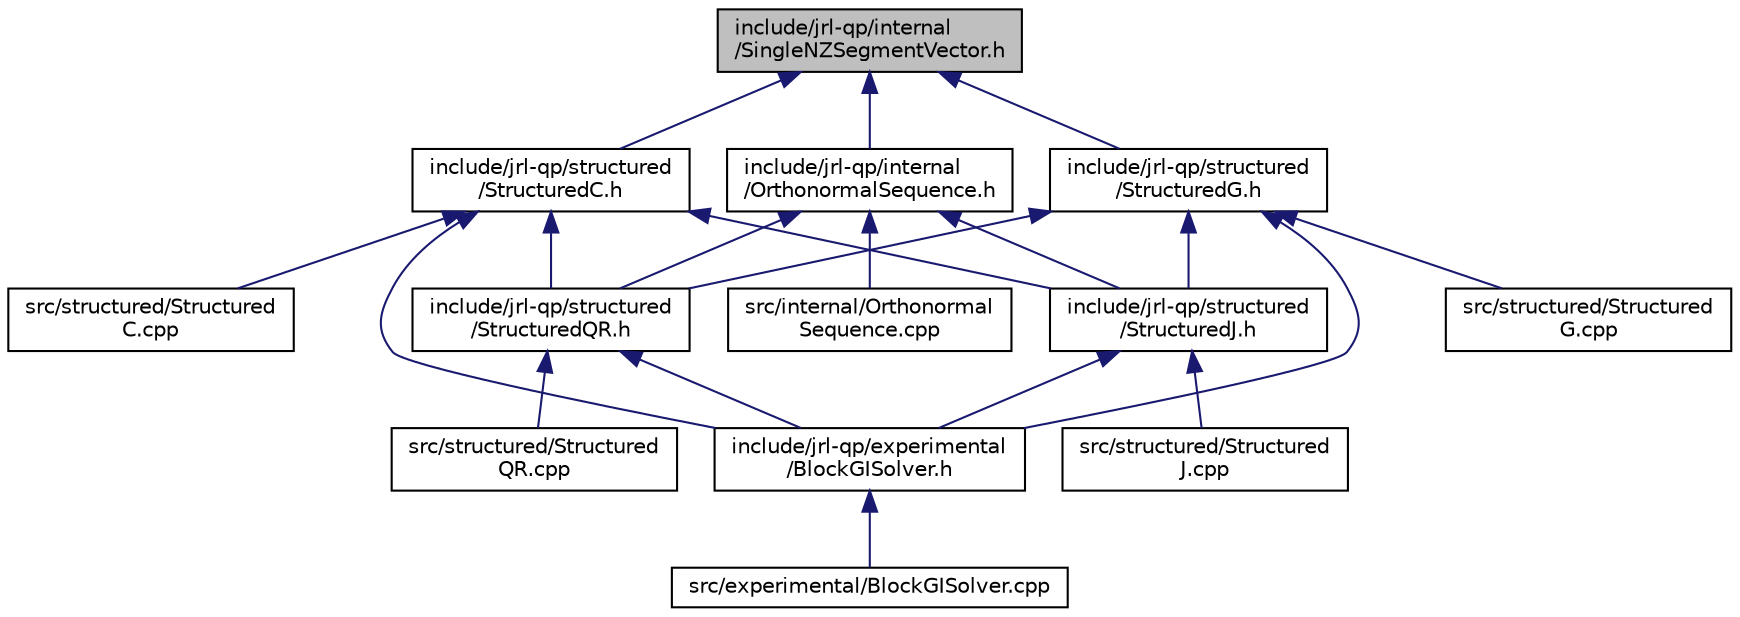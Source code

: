 digraph "include/jrl-qp/internal/SingleNZSegmentVector.h"
{
 // LATEX_PDF_SIZE
  edge [fontname="Helvetica",fontsize="10",labelfontname="Helvetica",labelfontsize="10"];
  node [fontname="Helvetica",fontsize="10",shape=record];
  Node1 [label="include/jrl-qp/internal\l/SingleNZSegmentVector.h",height=0.2,width=0.4,color="black", fillcolor="grey75", style="filled", fontcolor="black",tooltip=" "];
  Node1 -> Node2 [dir="back",color="midnightblue",fontsize="10",style="solid",fontname="Helvetica"];
  Node2 [label="include/jrl-qp/structured\l/StructuredC.h",height=0.2,width=0.4,color="black", fillcolor="white", style="filled",URL="$StructuredC_8h.html",tooltip=" "];
  Node2 -> Node3 [dir="back",color="midnightblue",fontsize="10",style="solid",fontname="Helvetica"];
  Node3 [label="include/jrl-qp/experimental\l/BlockGISolver.h",height=0.2,width=0.4,color="black", fillcolor="white", style="filled",URL="$BlockGISolver_8h.html",tooltip=" "];
  Node3 -> Node4 [dir="back",color="midnightblue",fontsize="10",style="solid",fontname="Helvetica"];
  Node4 [label="src/experimental/BlockGISolver.cpp",height=0.2,width=0.4,color="black", fillcolor="white", style="filled",URL="$BlockGISolver_8cpp.html",tooltip=" "];
  Node2 -> Node5 [dir="back",color="midnightblue",fontsize="10",style="solid",fontname="Helvetica"];
  Node5 [label="include/jrl-qp/structured\l/StructuredJ.h",height=0.2,width=0.4,color="black", fillcolor="white", style="filled",URL="$StructuredJ_8h.html",tooltip=" "];
  Node5 -> Node3 [dir="back",color="midnightblue",fontsize="10",style="solid",fontname="Helvetica"];
  Node5 -> Node6 [dir="back",color="midnightblue",fontsize="10",style="solid",fontname="Helvetica"];
  Node6 [label="src/structured/Structured\lJ.cpp",height=0.2,width=0.4,color="black", fillcolor="white", style="filled",URL="$StructuredJ_8cpp.html",tooltip=" "];
  Node2 -> Node7 [dir="back",color="midnightblue",fontsize="10",style="solid",fontname="Helvetica"];
  Node7 [label="include/jrl-qp/structured\l/StructuredQR.h",height=0.2,width=0.4,color="black", fillcolor="white", style="filled",URL="$StructuredQR_8h.html",tooltip=" "];
  Node7 -> Node3 [dir="back",color="midnightblue",fontsize="10",style="solid",fontname="Helvetica"];
  Node7 -> Node8 [dir="back",color="midnightblue",fontsize="10",style="solid",fontname="Helvetica"];
  Node8 [label="src/structured/Structured\lQR.cpp",height=0.2,width=0.4,color="black", fillcolor="white", style="filled",URL="$StructuredQR_8cpp.html",tooltip=" "];
  Node2 -> Node9 [dir="back",color="midnightblue",fontsize="10",style="solid",fontname="Helvetica"];
  Node9 [label="src/structured/Structured\lC.cpp",height=0.2,width=0.4,color="black", fillcolor="white", style="filled",URL="$StructuredC_8cpp.html",tooltip=" "];
  Node1 -> Node10 [dir="back",color="midnightblue",fontsize="10",style="solid",fontname="Helvetica"];
  Node10 [label="include/jrl-qp/structured\l/StructuredG.h",height=0.2,width=0.4,color="black", fillcolor="white", style="filled",URL="$StructuredG_8h.html",tooltip=" "];
  Node10 -> Node3 [dir="back",color="midnightblue",fontsize="10",style="solid",fontname="Helvetica"];
  Node10 -> Node5 [dir="back",color="midnightblue",fontsize="10",style="solid",fontname="Helvetica"];
  Node10 -> Node7 [dir="back",color="midnightblue",fontsize="10",style="solid",fontname="Helvetica"];
  Node10 -> Node11 [dir="back",color="midnightblue",fontsize="10",style="solid",fontname="Helvetica"];
  Node11 [label="src/structured/Structured\lG.cpp",height=0.2,width=0.4,color="black", fillcolor="white", style="filled",URL="$StructuredG_8cpp.html",tooltip=" "];
  Node1 -> Node12 [dir="back",color="midnightblue",fontsize="10",style="solid",fontname="Helvetica"];
  Node12 [label="include/jrl-qp/internal\l/OrthonormalSequence.h",height=0.2,width=0.4,color="black", fillcolor="white", style="filled",URL="$OrthonormalSequence_8h.html",tooltip=" "];
  Node12 -> Node5 [dir="back",color="midnightblue",fontsize="10",style="solid",fontname="Helvetica"];
  Node12 -> Node7 [dir="back",color="midnightblue",fontsize="10",style="solid",fontname="Helvetica"];
  Node12 -> Node13 [dir="back",color="midnightblue",fontsize="10",style="solid",fontname="Helvetica"];
  Node13 [label="src/internal/Orthonormal\lSequence.cpp",height=0.2,width=0.4,color="black", fillcolor="white", style="filled",URL="$OrthonormalSequence_8cpp.html",tooltip=" "];
}

